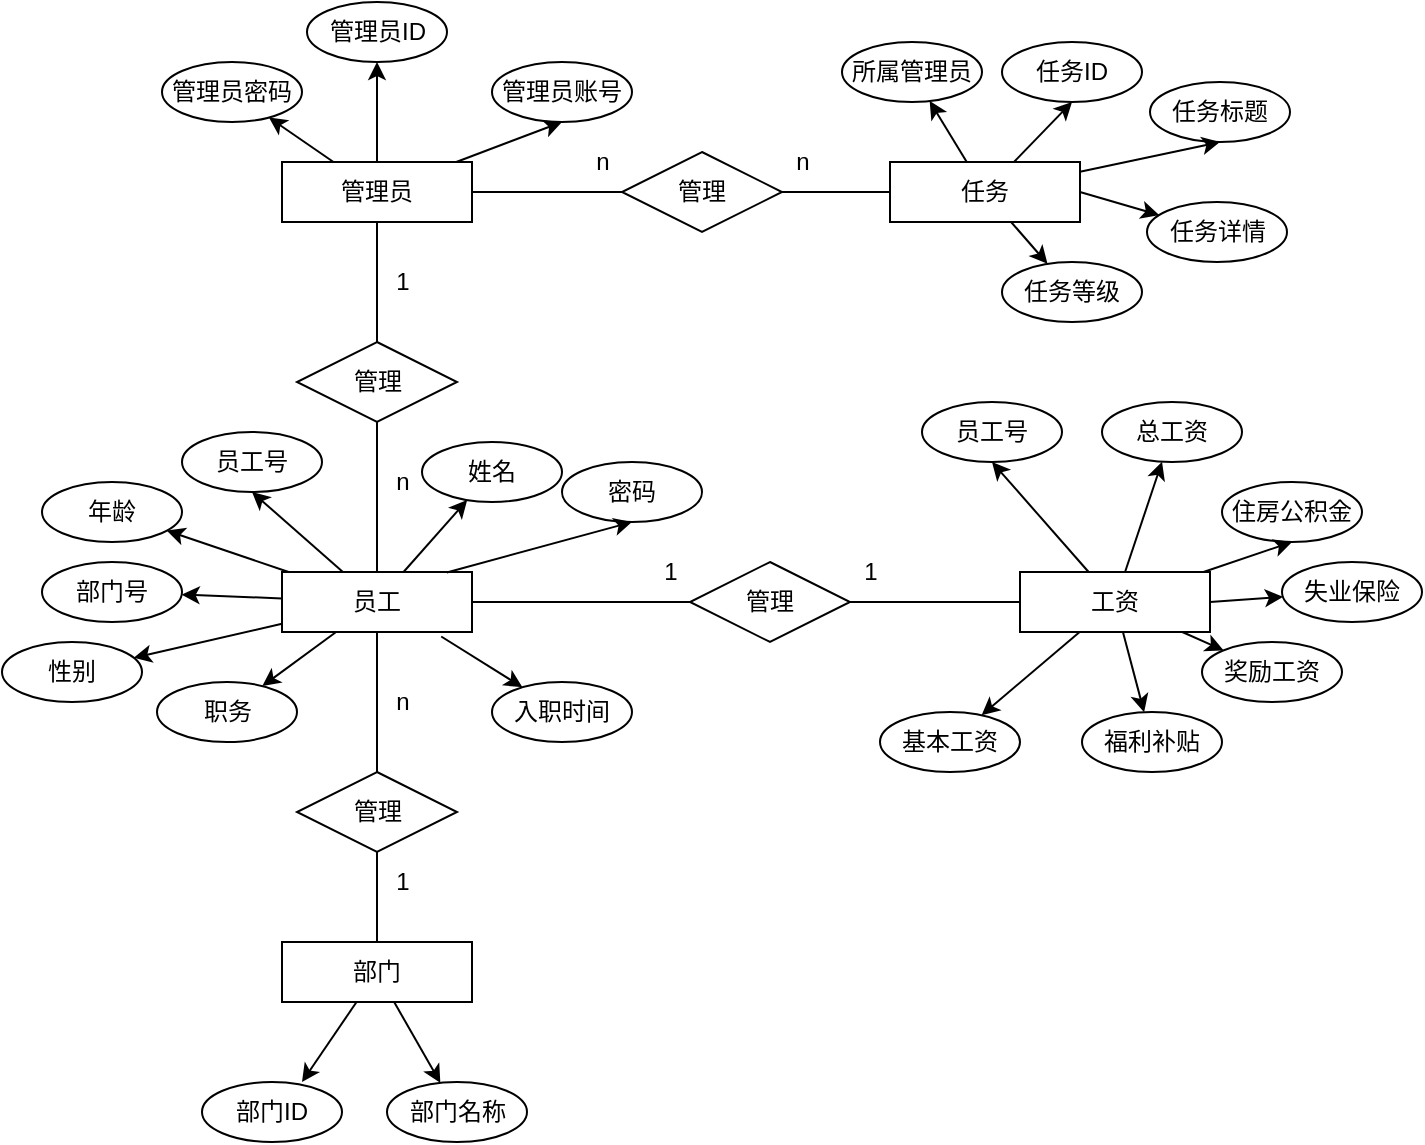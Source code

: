 <mxfile version="20.0.1" type="github"><diagram id="XGEyU1yL2N1wB8qiSce-" name="第 1 页"><mxGraphModel dx="1975" dy="625" grid="1" gridSize="10" guides="1" tooltips="1" connect="1" arrows="1" fold="1" page="1" pageScale="1" pageWidth="827" pageHeight="1169" math="0" shadow="0"><root><mxCell id="0"/><mxCell id="1" parent="0"/><mxCell id="jr1Ff9TdE9qk6CnyuJMG-99" value="员工" style="rounded=0;whiteSpace=wrap;html=1;" vertex="1" parent="1"><mxGeometry y="755" width="95" height="30" as="geometry"/></mxCell><mxCell id="jr1Ff9TdE9qk6CnyuJMG-100" value="部门号" style="ellipse;whiteSpace=wrap;html=1;rounded=0;" vertex="1" parent="1"><mxGeometry x="-120" y="750" width="70" height="30" as="geometry"/></mxCell><mxCell id="jr1Ff9TdE9qk6CnyuJMG-101" value="密码" style="ellipse;whiteSpace=wrap;html=1;rounded=0;" vertex="1" parent="1"><mxGeometry x="140" y="700" width="70" height="30" as="geometry"/></mxCell><mxCell id="jr1Ff9TdE9qk6CnyuJMG-102" value="年龄" style="ellipse;whiteSpace=wrap;html=1;rounded=0;" vertex="1" parent="1"><mxGeometry x="-120" y="710" width="70" height="30" as="geometry"/></mxCell><mxCell id="jr1Ff9TdE9qk6CnyuJMG-103" value="性别" style="ellipse;whiteSpace=wrap;html=1;rounded=0;" vertex="1" parent="1"><mxGeometry x="-140" y="790" width="70" height="30" as="geometry"/></mxCell><mxCell id="jr1Ff9TdE9qk6CnyuJMG-104" value="员工号" style="ellipse;whiteSpace=wrap;html=1;rounded=0;" vertex="1" parent="1"><mxGeometry x="-50" y="685" width="70" height="30" as="geometry"/></mxCell><mxCell id="jr1Ff9TdE9qk6CnyuJMG-105" value="入职时间" style="ellipse;whiteSpace=wrap;html=1;rounded=0;" vertex="1" parent="1"><mxGeometry x="105" y="810" width="70" height="30" as="geometry"/></mxCell><mxCell id="jr1Ff9TdE9qk6CnyuJMG-106" value="姓名" style="ellipse;whiteSpace=wrap;html=1;rounded=0;" vertex="1" parent="1"><mxGeometry x="70" y="690" width="70" height="30" as="geometry"/></mxCell><mxCell id="jr1Ff9TdE9qk6CnyuJMG-107" value="职务" style="ellipse;whiteSpace=wrap;html=1;rounded=0;" vertex="1" parent="1"><mxGeometry x="-62.5" y="810" width="70" height="30" as="geometry"/></mxCell><mxCell id="jr1Ff9TdE9qk6CnyuJMG-108" value="" style="endArrow=classic;html=1;rounded=0;entryX=0.5;entryY=1;entryDx=0;entryDy=0;" edge="1" parent="1" source="jr1Ff9TdE9qk6CnyuJMG-99" target="jr1Ff9TdE9qk6CnyuJMG-104"><mxGeometry width="50" height="50" relative="1" as="geometry"><mxPoint x="40" y="825" as="sourcePoint"/><mxPoint x="90" y="775" as="targetPoint"/></mxGeometry></mxCell><mxCell id="jr1Ff9TdE9qk6CnyuJMG-109" value="" style="endArrow=classic;html=1;rounded=0;" edge="1" parent="1" source="jr1Ff9TdE9qk6CnyuJMG-99" target="jr1Ff9TdE9qk6CnyuJMG-107"><mxGeometry width="50" height="50" relative="1" as="geometry"><mxPoint x="40" y="825" as="sourcePoint"/><mxPoint x="90" y="775" as="targetPoint"/></mxGeometry></mxCell><mxCell id="jr1Ff9TdE9qk6CnyuJMG-110" value="" style="endArrow=classic;html=1;rounded=0;exitX=0.838;exitY=1.075;exitDx=0;exitDy=0;exitPerimeter=0;" edge="1" parent="1" source="jr1Ff9TdE9qk6CnyuJMG-99" target="jr1Ff9TdE9qk6CnyuJMG-105"><mxGeometry width="50" height="50" relative="1" as="geometry"><mxPoint x="64" y="865" as="sourcePoint"/><mxPoint x="114" y="815" as="targetPoint"/></mxGeometry></mxCell><mxCell id="jr1Ff9TdE9qk6CnyuJMG-111" value="" style="endArrow=classic;html=1;rounded=0;" edge="1" parent="1" source="jr1Ff9TdE9qk6CnyuJMG-99" target="jr1Ff9TdE9qk6CnyuJMG-103"><mxGeometry width="50" height="50" relative="1" as="geometry"><mxPoint x="80" y="875" as="sourcePoint"/><mxPoint x="130" y="825" as="targetPoint"/></mxGeometry></mxCell><mxCell id="jr1Ff9TdE9qk6CnyuJMG-112" value="" style="endArrow=classic;html=1;rounded=0;" edge="1" parent="1" source="jr1Ff9TdE9qk6CnyuJMG-99" target="jr1Ff9TdE9qk6CnyuJMG-106"><mxGeometry width="50" height="50" relative="1" as="geometry"><mxPoint x="39" y="745" as="sourcePoint"/><mxPoint x="89" y="695" as="targetPoint"/></mxGeometry></mxCell><mxCell id="jr1Ff9TdE9qk6CnyuJMG-113" value="" style="endArrow=classic;html=1;rounded=0;" edge="1" parent="1" source="jr1Ff9TdE9qk6CnyuJMG-99" target="jr1Ff9TdE9qk6CnyuJMG-100"><mxGeometry width="50" height="50" relative="1" as="geometry"><mxPoint x="20" y="745" as="sourcePoint"/><mxPoint x="70" y="695" as="targetPoint"/></mxGeometry></mxCell><mxCell id="jr1Ff9TdE9qk6CnyuJMG-114" value="" style="endArrow=classic;html=1;rounded=0;entryX=0.5;entryY=1;entryDx=0;entryDy=0;exitX=0.867;exitY=0.008;exitDx=0;exitDy=0;exitPerimeter=0;" edge="1" parent="1" source="jr1Ff9TdE9qk6CnyuJMG-99" target="jr1Ff9TdE9qk6CnyuJMG-101"><mxGeometry width="50" height="50" relative="1" as="geometry"><mxPoint x="100" y="750" as="sourcePoint"/><mxPoint x="180" y="745" as="targetPoint"/><Array as="points"/></mxGeometry></mxCell><mxCell id="jr1Ff9TdE9qk6CnyuJMG-115" value="" style="endArrow=classic;html=1;rounded=0;" edge="1" parent="1" source="jr1Ff9TdE9qk6CnyuJMG-99" target="jr1Ff9TdE9qk6CnyuJMG-102"><mxGeometry width="50" height="50" relative="1" as="geometry"><mxPoint x="39" y="755" as="sourcePoint"/><mxPoint x="89" y="705" as="targetPoint"/></mxGeometry></mxCell><mxCell id="jr1Ff9TdE9qk6CnyuJMG-116" value="任务" style="rounded=0;whiteSpace=wrap;html=1;" vertex="1" parent="1"><mxGeometry x="304" y="550" width="95" height="30" as="geometry"/></mxCell><mxCell id="jr1Ff9TdE9qk6CnyuJMG-117" value="任务标题" style="ellipse;whiteSpace=wrap;html=1;rounded=0;" vertex="1" parent="1"><mxGeometry x="434" y="510" width="70" height="30" as="geometry"/></mxCell><mxCell id="jr1Ff9TdE9qk6CnyuJMG-118" value="任务ID" style="ellipse;whiteSpace=wrap;html=1;rounded=0;" vertex="1" parent="1"><mxGeometry x="360" y="490" width="70" height="30" as="geometry"/></mxCell><mxCell id="jr1Ff9TdE9qk6CnyuJMG-119" value="任务详情" style="ellipse;whiteSpace=wrap;html=1;rounded=0;" vertex="1" parent="1"><mxGeometry x="432.5" y="570" width="70" height="30" as="geometry"/></mxCell><mxCell id="jr1Ff9TdE9qk6CnyuJMG-120" value="任务等级" style="ellipse;whiteSpace=wrap;html=1;rounded=0;" vertex="1" parent="1"><mxGeometry x="360" y="600" width="70" height="30" as="geometry"/></mxCell><mxCell id="jr1Ff9TdE9qk6CnyuJMG-121" value="所属管理员" style="ellipse;whiteSpace=wrap;html=1;rounded=0;" vertex="1" parent="1"><mxGeometry x="280" y="490" width="70" height="30" as="geometry"/></mxCell><mxCell id="jr1Ff9TdE9qk6CnyuJMG-122" value="" style="endArrow=classic;html=1;rounded=0;entryX=0.5;entryY=1;entryDx=0;entryDy=0;" edge="1" parent="1" source="jr1Ff9TdE9qk6CnyuJMG-116" target="jr1Ff9TdE9qk6CnyuJMG-118"><mxGeometry width="50" height="50" relative="1" as="geometry"><mxPoint x="344" y="620" as="sourcePoint"/><mxPoint x="394" y="570" as="targetPoint"/></mxGeometry></mxCell><mxCell id="jr1Ff9TdE9qk6CnyuJMG-123" value="" style="endArrow=classic;html=1;rounded=0;" edge="1" parent="1" source="jr1Ff9TdE9qk6CnyuJMG-116" target="jr1Ff9TdE9qk6CnyuJMG-121"><mxGeometry width="50" height="50" relative="1" as="geometry"><mxPoint x="344" y="620" as="sourcePoint"/><mxPoint x="394" y="570" as="targetPoint"/></mxGeometry></mxCell><mxCell id="jr1Ff9TdE9qk6CnyuJMG-124" value="" style="endArrow=classic;html=1;rounded=0;exitX=1;exitY=0.5;exitDx=0;exitDy=0;" edge="1" parent="1" source="jr1Ff9TdE9qk6CnyuJMG-116" target="jr1Ff9TdE9qk6CnyuJMG-119"><mxGeometry width="50" height="50" relative="1" as="geometry"><mxPoint x="368" y="660" as="sourcePoint"/><mxPoint x="418" y="610" as="targetPoint"/></mxGeometry></mxCell><mxCell id="jr1Ff9TdE9qk6CnyuJMG-125" value="" style="endArrow=classic;html=1;rounded=0;" edge="1" parent="1" source="jr1Ff9TdE9qk6CnyuJMG-116" target="jr1Ff9TdE9qk6CnyuJMG-120"><mxGeometry width="50" height="50" relative="1" as="geometry"><mxPoint x="343" y="540" as="sourcePoint"/><mxPoint x="393" y="490" as="targetPoint"/></mxGeometry></mxCell><mxCell id="jr1Ff9TdE9qk6CnyuJMG-126" value="" style="endArrow=classic;html=1;rounded=0;entryX=0.5;entryY=1;entryDx=0;entryDy=0;" edge="1" parent="1" source="jr1Ff9TdE9qk6CnyuJMG-116" target="jr1Ff9TdE9qk6CnyuJMG-117"><mxGeometry width="50" height="50" relative="1" as="geometry"><mxPoint x="434" y="590" as="sourcePoint"/><mxPoint x="484" y="540" as="targetPoint"/><Array as="points"/></mxGeometry></mxCell><mxCell id="jr1Ff9TdE9qk6CnyuJMG-127" value="工资" style="rounded=0;whiteSpace=wrap;html=1;" vertex="1" parent="1"><mxGeometry x="369" y="755" width="95" height="30" as="geometry"/></mxCell><mxCell id="jr1Ff9TdE9qk6CnyuJMG-128" value="基本工资" style="ellipse;whiteSpace=wrap;html=1;rounded=0;" vertex="1" parent="1"><mxGeometry x="299" y="825" width="70" height="30" as="geometry"/></mxCell><mxCell id="jr1Ff9TdE9qk6CnyuJMG-129" value="住房公积金" style="ellipse;whiteSpace=wrap;html=1;rounded=0;" vertex="1" parent="1"><mxGeometry x="470" y="710" width="70" height="30" as="geometry"/></mxCell><mxCell id="jr1Ff9TdE9qk6CnyuJMG-130" value="福利补贴" style="ellipse;whiteSpace=wrap;html=1;rounded=0;" vertex="1" parent="1"><mxGeometry x="400" y="825" width="70" height="30" as="geometry"/></mxCell><mxCell id="jr1Ff9TdE9qk6CnyuJMG-131" value="员工号" style="ellipse;whiteSpace=wrap;html=1;rounded=0;" vertex="1" parent="1"><mxGeometry x="320" y="670" width="70" height="30" as="geometry"/></mxCell><mxCell id="jr1Ff9TdE9qk6CnyuJMG-132" value="失业保险" style="ellipse;whiteSpace=wrap;html=1;rounded=0;" vertex="1" parent="1"><mxGeometry x="500" y="750" width="70" height="30" as="geometry"/></mxCell><mxCell id="jr1Ff9TdE9qk6CnyuJMG-133" value="总工资" style="ellipse;whiteSpace=wrap;html=1;rounded=0;" vertex="1" parent="1"><mxGeometry x="410" y="670" width="70" height="30" as="geometry"/></mxCell><mxCell id="jr1Ff9TdE9qk6CnyuJMG-134" value="奖励工资" style="ellipse;whiteSpace=wrap;html=1;rounded=0;" vertex="1" parent="1"><mxGeometry x="460" y="790" width="70" height="30" as="geometry"/></mxCell><mxCell id="jr1Ff9TdE9qk6CnyuJMG-135" value="" style="endArrow=classic;html=1;rounded=0;entryX=0.5;entryY=1;entryDx=0;entryDy=0;" edge="1" parent="1" source="jr1Ff9TdE9qk6CnyuJMG-127" target="jr1Ff9TdE9qk6CnyuJMG-131"><mxGeometry width="50" height="50" relative="1" as="geometry"><mxPoint x="409" y="820" as="sourcePoint"/><mxPoint x="459" y="770" as="targetPoint"/></mxGeometry></mxCell><mxCell id="jr1Ff9TdE9qk6CnyuJMG-136" value="" style="endArrow=classic;html=1;rounded=0;" edge="1" parent="1" source="jr1Ff9TdE9qk6CnyuJMG-127" target="jr1Ff9TdE9qk6CnyuJMG-134"><mxGeometry width="50" height="50" relative="1" as="geometry"><mxPoint x="409" y="820" as="sourcePoint"/><mxPoint x="459" y="770" as="targetPoint"/></mxGeometry></mxCell><mxCell id="jr1Ff9TdE9qk6CnyuJMG-137" value="" style="endArrow=classic;html=1;rounded=0;exitX=1;exitY=0.5;exitDx=0;exitDy=0;" edge="1" parent="1" source="jr1Ff9TdE9qk6CnyuJMG-127" target="jr1Ff9TdE9qk6CnyuJMG-132"><mxGeometry width="50" height="50" relative="1" as="geometry"><mxPoint x="433" y="860" as="sourcePoint"/><mxPoint x="483" y="810" as="targetPoint"/></mxGeometry></mxCell><mxCell id="jr1Ff9TdE9qk6CnyuJMG-138" value="" style="endArrow=classic;html=1;rounded=0;" edge="1" parent="1" source="jr1Ff9TdE9qk6CnyuJMG-127" target="jr1Ff9TdE9qk6CnyuJMG-130"><mxGeometry width="50" height="50" relative="1" as="geometry"><mxPoint x="449" y="870" as="sourcePoint"/><mxPoint x="499" y="820" as="targetPoint"/></mxGeometry></mxCell><mxCell id="jr1Ff9TdE9qk6CnyuJMG-139" value="" style="endArrow=classic;html=1;rounded=0;" edge="1" parent="1" source="jr1Ff9TdE9qk6CnyuJMG-127" target="jr1Ff9TdE9qk6CnyuJMG-133"><mxGeometry width="50" height="50" relative="1" as="geometry"><mxPoint x="408" y="740" as="sourcePoint"/><mxPoint x="458" y="690" as="targetPoint"/></mxGeometry></mxCell><mxCell id="jr1Ff9TdE9qk6CnyuJMG-140" value="" style="endArrow=classic;html=1;rounded=0;" edge="1" parent="1" source="jr1Ff9TdE9qk6CnyuJMG-127" target="jr1Ff9TdE9qk6CnyuJMG-128"><mxGeometry width="50" height="50" relative="1" as="geometry"><mxPoint x="389" y="740" as="sourcePoint"/><mxPoint x="439" y="690" as="targetPoint"/></mxGeometry></mxCell><mxCell id="jr1Ff9TdE9qk6CnyuJMG-141" value="" style="endArrow=classic;html=1;rounded=0;entryX=0.5;entryY=1;entryDx=0;entryDy=0;" edge="1" parent="1" source="jr1Ff9TdE9qk6CnyuJMG-127" target="jr1Ff9TdE9qk6CnyuJMG-129"><mxGeometry width="50" height="50" relative="1" as="geometry"><mxPoint x="499" y="790" as="sourcePoint"/><mxPoint x="549" y="740" as="targetPoint"/><Array as="points"/></mxGeometry></mxCell><mxCell id="jr1Ff9TdE9qk6CnyuJMG-142" value="部门" style="rounded=0;whiteSpace=wrap;html=1;" vertex="1" parent="1"><mxGeometry y="940" width="95" height="30" as="geometry"/></mxCell><mxCell id="jr1Ff9TdE9qk6CnyuJMG-143" value="部门ID" style="ellipse;whiteSpace=wrap;html=1;rounded=0;" vertex="1" parent="1"><mxGeometry x="-40" y="1010" width="70" height="30" as="geometry"/></mxCell><mxCell id="jr1Ff9TdE9qk6CnyuJMG-144" value="部门名称" style="ellipse;whiteSpace=wrap;html=1;rounded=0;" vertex="1" parent="1"><mxGeometry x="52.5" y="1010" width="70" height="30" as="geometry"/></mxCell><mxCell id="jr1Ff9TdE9qk6CnyuJMG-145" value="" style="endArrow=classic;html=1;rounded=0;" edge="1" parent="1" source="jr1Ff9TdE9qk6CnyuJMG-142"><mxGeometry width="50" height="50" relative="1" as="geometry"><mxPoint x="42.5" y="1020" as="sourcePoint"/><mxPoint x="10" y="1010" as="targetPoint"/></mxGeometry></mxCell><mxCell id="jr1Ff9TdE9qk6CnyuJMG-146" value="" style="endArrow=classic;html=1;rounded=0;" edge="1" parent="1" source="jr1Ff9TdE9qk6CnyuJMG-142" target="jr1Ff9TdE9qk6CnyuJMG-144"><mxGeometry width="50" height="50" relative="1" as="geometry"><mxPoint x="42.5" y="1020" as="sourcePoint"/><mxPoint x="92.5" y="970" as="targetPoint"/></mxGeometry></mxCell><mxCell id="jr1Ff9TdE9qk6CnyuJMG-147" value="管理员" style="rounded=0;whiteSpace=wrap;html=1;" vertex="1" parent="1"><mxGeometry y="550" width="95" height="30" as="geometry"/></mxCell><mxCell id="jr1Ff9TdE9qk6CnyuJMG-148" value="管理员账号" style="ellipse;whiteSpace=wrap;html=1;rounded=0;" vertex="1" parent="1"><mxGeometry x="105" y="500" width="70" height="30" as="geometry"/></mxCell><mxCell id="jr1Ff9TdE9qk6CnyuJMG-149" value="管理员ID" style="ellipse;whiteSpace=wrap;html=1;rounded=0;" vertex="1" parent="1"><mxGeometry x="12.5" y="470" width="70" height="30" as="geometry"/></mxCell><mxCell id="jr1Ff9TdE9qk6CnyuJMG-150" value="管理员密码" style="ellipse;whiteSpace=wrap;html=1;rounded=0;" vertex="1" parent="1"><mxGeometry x="-60" y="500" width="70" height="30" as="geometry"/></mxCell><mxCell id="jr1Ff9TdE9qk6CnyuJMG-151" value="" style="endArrow=classic;html=1;rounded=0;entryX=0.5;entryY=1;entryDx=0;entryDy=0;" edge="1" parent="1" source="jr1Ff9TdE9qk6CnyuJMG-147" target="jr1Ff9TdE9qk6CnyuJMG-149"><mxGeometry width="50" height="50" relative="1" as="geometry"><mxPoint x="50" y="620" as="sourcePoint"/><mxPoint x="100" y="570" as="targetPoint"/></mxGeometry></mxCell><mxCell id="jr1Ff9TdE9qk6CnyuJMG-152" value="" style="endArrow=classic;html=1;rounded=0;" edge="1" parent="1" source="jr1Ff9TdE9qk6CnyuJMG-147" target="jr1Ff9TdE9qk6CnyuJMG-150"><mxGeometry width="50" height="50" relative="1" as="geometry"><mxPoint x="49" y="540" as="sourcePoint"/><mxPoint x="99" y="490" as="targetPoint"/></mxGeometry></mxCell><mxCell id="jr1Ff9TdE9qk6CnyuJMG-153" value="" style="endArrow=classic;html=1;rounded=0;entryX=0.5;entryY=1;entryDx=0;entryDy=0;" edge="1" parent="1" source="jr1Ff9TdE9qk6CnyuJMG-147" target="jr1Ff9TdE9qk6CnyuJMG-148"><mxGeometry width="50" height="50" relative="1" as="geometry"><mxPoint x="140" y="590" as="sourcePoint"/><mxPoint x="190" y="540" as="targetPoint"/><Array as="points"/></mxGeometry></mxCell><mxCell id="jr1Ff9TdE9qk6CnyuJMG-154" value="管理" style="rhombus;whiteSpace=wrap;html=1;" vertex="1" parent="1"><mxGeometry x="170" y="545" width="80" height="40" as="geometry"/></mxCell><mxCell id="jr1Ff9TdE9qk6CnyuJMG-156" value="" style="endArrow=none;html=1;rounded=0;exitX=1;exitY=0.5;exitDx=0;exitDy=0;" edge="1" parent="1" source="jr1Ff9TdE9qk6CnyuJMG-154" target="jr1Ff9TdE9qk6CnyuJMG-116"><mxGeometry width="50" height="50" relative="1" as="geometry"><mxPoint x="350" y="530" as="sourcePoint"/><mxPoint x="400" y="480" as="targetPoint"/></mxGeometry></mxCell><mxCell id="jr1Ff9TdE9qk6CnyuJMG-157" value="" style="endArrow=none;html=1;rounded=0;entryX=1;entryY=0.5;entryDx=0;entryDy=0;exitX=0;exitY=0.5;exitDx=0;exitDy=0;" edge="1" parent="1" source="jr1Ff9TdE9qk6CnyuJMG-154" target="jr1Ff9TdE9qk6CnyuJMG-147"><mxGeometry width="50" height="50" relative="1" as="geometry"><mxPoint x="350" y="530" as="sourcePoint"/><mxPoint x="400" y="480" as="targetPoint"/></mxGeometry></mxCell><mxCell id="jr1Ff9TdE9qk6CnyuJMG-158" value="n" style="text;html=1;align=center;verticalAlign=middle;resizable=0;points=[];autosize=1;strokeColor=none;fillColor=none;" vertex="1" parent="1"><mxGeometry x="150" y="540" width="20" height="20" as="geometry"/></mxCell><mxCell id="jr1Ff9TdE9qk6CnyuJMG-160" value="n" style="text;html=1;align=center;verticalAlign=middle;resizable=0;points=[];autosize=1;strokeColor=none;fillColor=none;" vertex="1" parent="1"><mxGeometry x="250" y="540" width="20" height="20" as="geometry"/></mxCell><mxCell id="jr1Ff9TdE9qk6CnyuJMG-162" value="管理" style="rhombus;whiteSpace=wrap;html=1;" vertex="1" parent="1"><mxGeometry x="7.5" y="855" width="80" height="40" as="geometry"/></mxCell><mxCell id="jr1Ff9TdE9qk6CnyuJMG-165" value="" style="endArrow=none;html=1;rounded=0;entryX=0.5;entryY=1;entryDx=0;entryDy=0;exitX=0.5;exitY=0;exitDx=0;exitDy=0;" edge="1" parent="1" source="jr1Ff9TdE9qk6CnyuJMG-162" target="jr1Ff9TdE9qk6CnyuJMG-99"><mxGeometry width="50" height="50" relative="1" as="geometry"><mxPoint x="350" y="940" as="sourcePoint"/><mxPoint x="400" y="890" as="targetPoint"/></mxGeometry></mxCell><mxCell id="jr1Ff9TdE9qk6CnyuJMG-166" value="" style="endArrow=none;html=1;rounded=0;entryX=0.5;entryY=1;entryDx=0;entryDy=0;exitX=0.5;exitY=0;exitDx=0;exitDy=0;" edge="1" parent="1" source="jr1Ff9TdE9qk6CnyuJMG-142" target="jr1Ff9TdE9qk6CnyuJMG-162"><mxGeometry width="50" height="50" relative="1" as="geometry"><mxPoint x="350" y="940" as="sourcePoint"/><mxPoint x="400" y="890" as="targetPoint"/></mxGeometry></mxCell><mxCell id="jr1Ff9TdE9qk6CnyuJMG-169" value="1" style="text;html=1;align=center;verticalAlign=middle;resizable=0;points=[];autosize=1;strokeColor=none;fillColor=none;" vertex="1" parent="1"><mxGeometry x="50" y="900" width="20" height="20" as="geometry"/></mxCell><mxCell id="jr1Ff9TdE9qk6CnyuJMG-170" value="n" style="text;html=1;align=center;verticalAlign=middle;resizable=0;points=[];autosize=1;strokeColor=none;fillColor=none;" vertex="1" parent="1"><mxGeometry x="50" y="810" width="20" height="20" as="geometry"/></mxCell><mxCell id="jr1Ff9TdE9qk6CnyuJMG-171" value="管理" style="rhombus;whiteSpace=wrap;html=1;" vertex="1" parent="1"><mxGeometry x="7.5" y="640" width="80" height="40" as="geometry"/></mxCell><mxCell id="jr1Ff9TdE9qk6CnyuJMG-172" value="n" style="text;html=1;align=center;verticalAlign=middle;resizable=0;points=[];autosize=1;strokeColor=none;fillColor=none;" vertex="1" parent="1"><mxGeometry x="50" y="700" width="20" height="20" as="geometry"/></mxCell><mxCell id="jr1Ff9TdE9qk6CnyuJMG-173" value="" style="endArrow=none;html=1;rounded=0;exitX=0.5;exitY=0;exitDx=0;exitDy=0;entryX=0.5;entryY=1;entryDx=0;entryDy=0;" edge="1" parent="1" source="jr1Ff9TdE9qk6CnyuJMG-99" target="jr1Ff9TdE9qk6CnyuJMG-171"><mxGeometry width="50" height="50" relative="1" as="geometry"><mxPoint x="350" y="710" as="sourcePoint"/><mxPoint x="400" y="660" as="targetPoint"/></mxGeometry></mxCell><mxCell id="jr1Ff9TdE9qk6CnyuJMG-174" value="" style="endArrow=none;html=1;rounded=0;exitX=0.5;exitY=0;exitDx=0;exitDy=0;entryX=0.5;entryY=1;entryDx=0;entryDy=0;" edge="1" parent="1" source="jr1Ff9TdE9qk6CnyuJMG-171" target="jr1Ff9TdE9qk6CnyuJMG-147"><mxGeometry width="50" height="50" relative="1" as="geometry"><mxPoint x="350" y="710" as="sourcePoint"/><mxPoint x="400" y="660" as="targetPoint"/></mxGeometry></mxCell><mxCell id="jr1Ff9TdE9qk6CnyuJMG-175" value="1" style="text;html=1;align=center;verticalAlign=middle;resizable=0;points=[];autosize=1;strokeColor=none;fillColor=none;" vertex="1" parent="1"><mxGeometry x="50" y="600" width="20" height="20" as="geometry"/></mxCell><mxCell id="jr1Ff9TdE9qk6CnyuJMG-176" value="管理" style="rhombus;whiteSpace=wrap;html=1;" vertex="1" parent="1"><mxGeometry x="204" y="750" width="80" height="40" as="geometry"/></mxCell><mxCell id="jr1Ff9TdE9qk6CnyuJMG-177" value="1" style="text;html=1;align=center;verticalAlign=middle;resizable=0;points=[];autosize=1;strokeColor=none;fillColor=none;" vertex="1" parent="1"><mxGeometry x="184" y="745" width="20" height="20" as="geometry"/></mxCell><mxCell id="jr1Ff9TdE9qk6CnyuJMG-178" value="1" style="text;html=1;align=center;verticalAlign=middle;resizable=0;points=[];autosize=1;strokeColor=none;fillColor=none;" vertex="1" parent="1"><mxGeometry x="284" y="745" width="20" height="20" as="geometry"/></mxCell><mxCell id="jr1Ff9TdE9qk6CnyuJMG-179" value="" style="endArrow=none;html=1;rounded=0;entryX=0;entryY=0.5;entryDx=0;entryDy=0;" edge="1" parent="1" source="jr1Ff9TdE9qk6CnyuJMG-176" target="jr1Ff9TdE9qk6CnyuJMG-127"><mxGeometry width="50" height="50" relative="1" as="geometry"><mxPoint x="350" y="820" as="sourcePoint"/><mxPoint x="400" y="770" as="targetPoint"/></mxGeometry></mxCell><mxCell id="jr1Ff9TdE9qk6CnyuJMG-180" value="" style="endArrow=none;html=1;rounded=0;exitX=1;exitY=0.5;exitDx=0;exitDy=0;" edge="1" parent="1" source="jr1Ff9TdE9qk6CnyuJMG-99" target="jr1Ff9TdE9qk6CnyuJMG-176"><mxGeometry width="50" height="50" relative="1" as="geometry"><mxPoint x="350" y="820" as="sourcePoint"/><mxPoint x="400" y="770" as="targetPoint"/></mxGeometry></mxCell></root></mxGraphModel></diagram></mxfile>